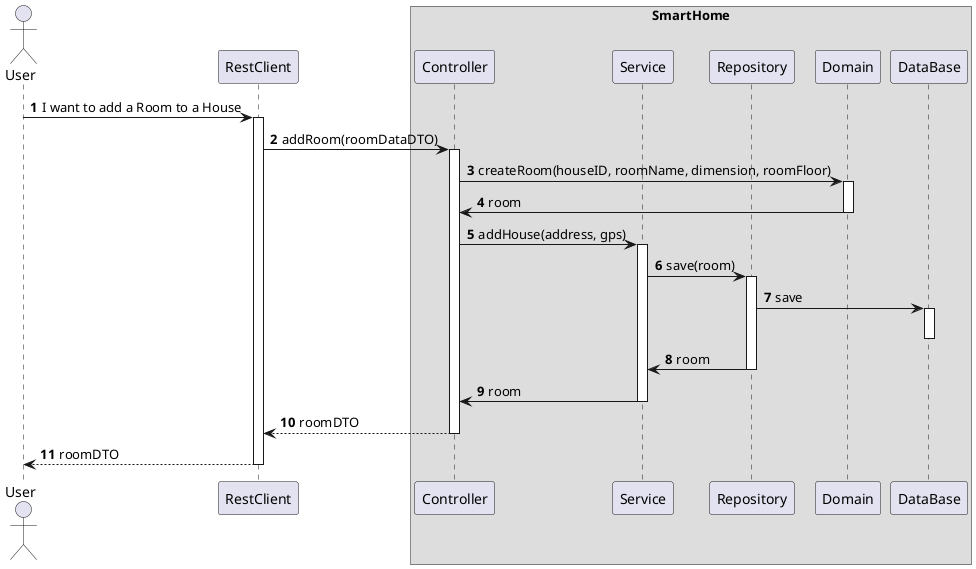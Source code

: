 @startuml
'https://plantuml.com/sequence-diagram
!pragma layout smetana

autonumber

actor "User" as User
participant "RestClient" as RC

box "SmartHome"
    participant "Controller" as CTRL
    participant "Service" as SV
    participant "Repository" as REPO
    participant "Domain" as DOM
    participant "DataBase" as BD
end box

User -> RC : I want to add a Room to a House
activate RC

RC -> CTRL : addRoom(roomDataDTO)
activate CTRL



CTRL -> DOM : createRoom(houseID, roomName, dimension, roomFloor)
activate DOM
DOM -> CTRL : room
deactivate DOM

CTRL -> SV : addHouse(address, gps)
activate SV

SV -> REPO : save(room)
activate REPO
REPO -> BD : save
activate BD
deactivate BD
REPO -> SV : room
deactivate REPO

SV -> CTRL : room
deactivate SV


CTRL --> RC : roomDTO
deactivate CTRL

RC --> User : roomDTO
deactivate RC


@enduml